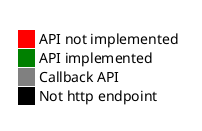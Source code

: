 @startuml Legend
!startsub ALL
' set legend to have a white background
skinparam legendBackgroundColor #FFFFFF
' remove box around legend
skinparam legendBorderColor #FFFFFF
' remove the lines between the legend items
skinparam legendEntrySeparator #FFFFFF


legend right
'   the <#FFFFFF,#FFFFFF> sets the background color of the legend to white
    <#FFFFFF,#FFFFFF>|<#red>| API not implemented|
    ' the space between the | and <#blue> is important to make the color column wider
    |<#green>| API implemented|
    |<#gray>     | Callback API|
    |<#black>     | Not http endpoint|
endlegend
!endsub
@enduml